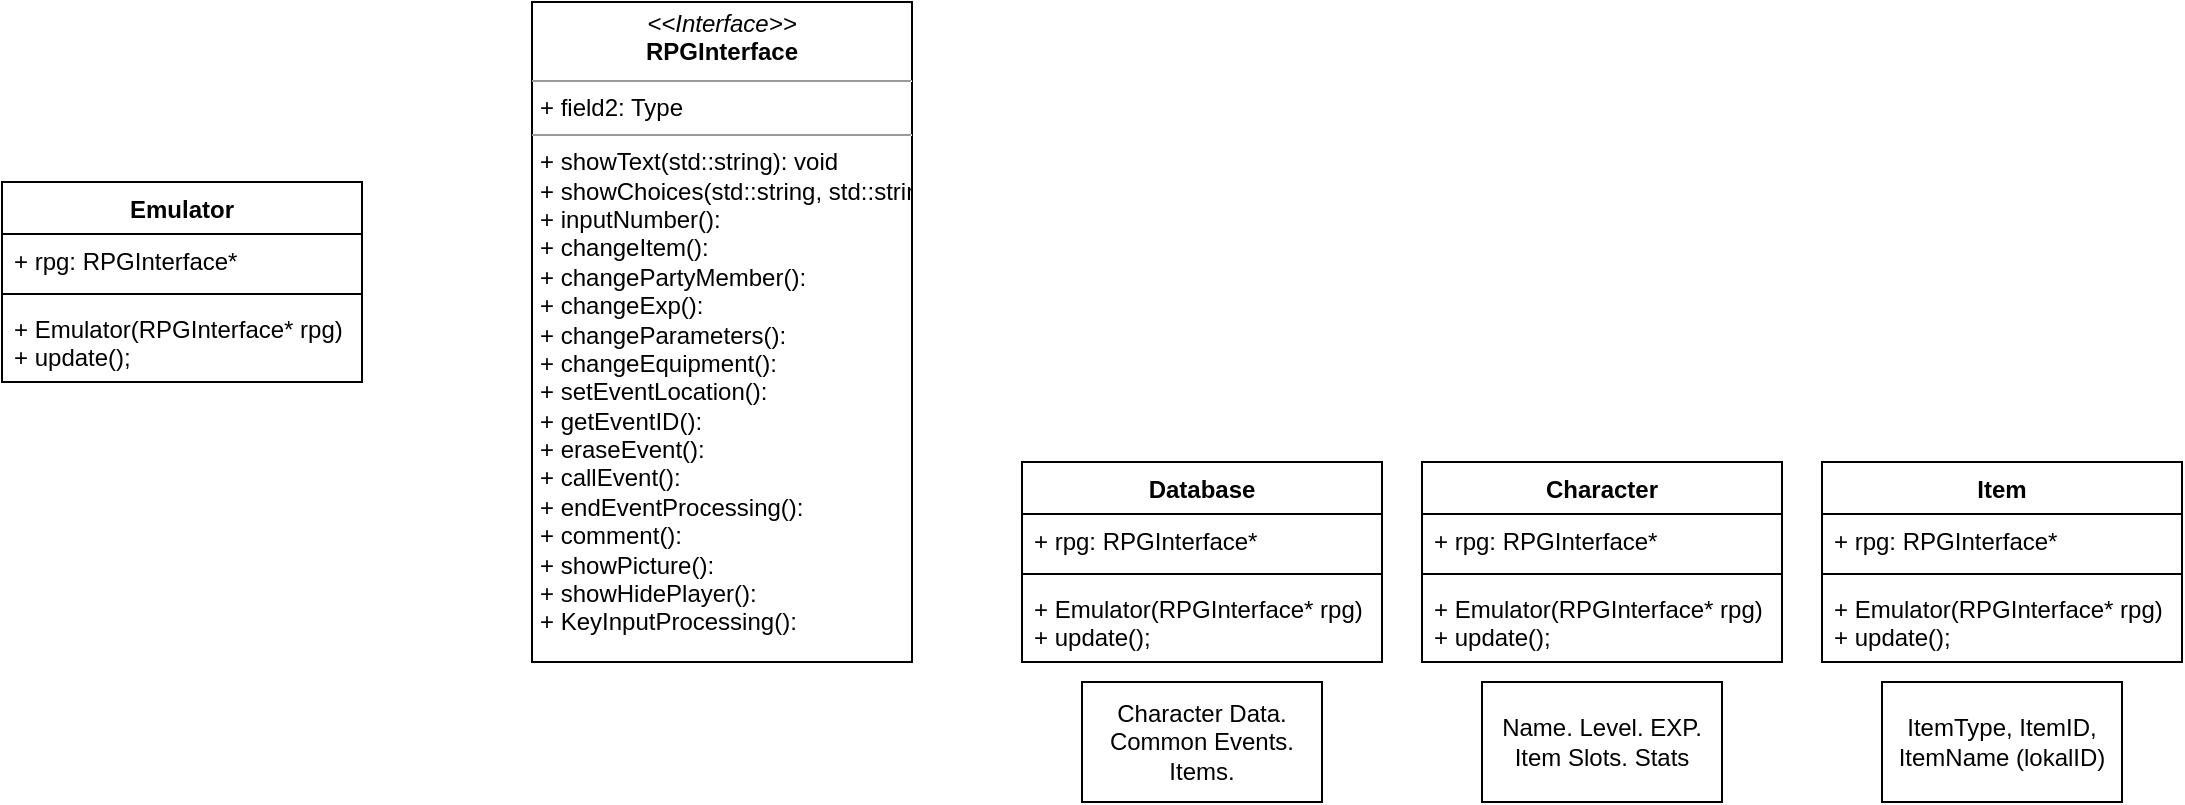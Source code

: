 <mxfile version="19.0.3" type="device"><diagram id="C5RBs43oDa-KdzZeNtuy" name="Page-1"><mxGraphModel dx="1422" dy="868" grid="1" gridSize="10" guides="1" tooltips="1" connect="1" arrows="1" fold="1" page="1" pageScale="1" pageWidth="1169" pageHeight="827" math="0" shadow="0"><root><mxCell id="WIyWlLk6GJQsqaUBKTNV-0"/><mxCell id="WIyWlLk6GJQsqaUBKTNV-1" parent="WIyWlLk6GJQsqaUBKTNV-0"/><mxCell id="TgiOYP9kAdBkJVftvTso-4" value="Emulator" style="swimlane;fontStyle=1;align=center;verticalAlign=top;childLayout=stackLayout;horizontal=1;startSize=26;horizontalStack=0;resizeParent=1;resizeParentMax=0;resizeLast=0;collapsible=1;marginBottom=0;" parent="WIyWlLk6GJQsqaUBKTNV-1" vertex="1"><mxGeometry x="130" y="140" width="180" height="100" as="geometry"/></mxCell><mxCell id="TgiOYP9kAdBkJVftvTso-5" value="+ rpg: RPGInterface*" style="text;strokeColor=none;fillColor=none;align=left;verticalAlign=top;spacingLeft=4;spacingRight=4;overflow=hidden;rotatable=0;points=[[0,0.5],[1,0.5]];portConstraint=eastwest;" parent="TgiOYP9kAdBkJVftvTso-4" vertex="1"><mxGeometry y="26" width="180" height="26" as="geometry"/></mxCell><mxCell id="TgiOYP9kAdBkJVftvTso-6" value="" style="line;strokeWidth=1;fillColor=none;align=left;verticalAlign=middle;spacingTop=-1;spacingLeft=3;spacingRight=3;rotatable=0;labelPosition=right;points=[];portConstraint=eastwest;" parent="TgiOYP9kAdBkJVftvTso-4" vertex="1"><mxGeometry y="52" width="180" height="8" as="geometry"/></mxCell><mxCell id="TgiOYP9kAdBkJVftvTso-7" value="+ Emulator(RPGInterface* rpg)&#10;+ update();" style="text;strokeColor=none;fillColor=none;align=left;verticalAlign=top;spacingLeft=4;spacingRight=4;overflow=hidden;rotatable=0;points=[[0,0.5],[1,0.5]];portConstraint=eastwest;" parent="TgiOYP9kAdBkJVftvTso-4" vertex="1"><mxGeometry y="60" width="180" height="40" as="geometry"/></mxCell><mxCell id="TgiOYP9kAdBkJVftvTso-8" value="&lt;p style=&quot;margin:0px;margin-top:4px;text-align:center;&quot;&gt;&lt;i&gt;&amp;lt;&amp;lt;Interface&amp;gt;&amp;gt;&lt;/i&gt;&lt;br&gt;&lt;b&gt;RPGInterface&lt;/b&gt;&lt;/p&gt;&lt;hr size=&quot;1&quot;&gt;&lt;p style=&quot;margin:0px;margin-left:4px;&quot;&gt;+ field2: Type&lt;/p&gt;&lt;hr size=&quot;1&quot;&gt;&lt;p style=&quot;margin:0px;margin-left:4px;&quot;&gt;+ showText(std::string): void&lt;br&gt;+ showChoices(std::string, std::string, std::string, std::string): void&amp;nbsp;&lt;/p&gt;&lt;p style=&quot;margin:0px;margin-left:4px;&quot;&gt;+ inputNumber():&lt;/p&gt;&lt;p style=&quot;margin:0px;margin-left:4px;&quot;&gt;+ changeItem():&lt;br style=&quot;padding: 0px; margin: 0px;&quot;&gt;+ changePartyMember():&lt;br style=&quot;padding: 0px; margin: 0px;&quot;&gt;+ changeExp():&lt;br style=&quot;padding: 0px; margin: 0px;&quot;&gt;+ changeParameters():&lt;br style=&quot;padding: 0px; margin: 0px;&quot;&gt;+ changeEquipment():&lt;br&gt;&lt;/p&gt;&lt;p style=&quot;margin:0px;margin-left:4px;&quot;&gt;+ setEventLocation():&lt;/p&gt;&lt;p style=&quot;margin:0px;margin-left:4px;&quot;&gt;+ getEventID():&lt;/p&gt;&lt;p style=&quot;margin:0px;margin-left:4px;&quot;&gt;+ eraseEvent():&lt;/p&gt;&lt;p style=&quot;margin:0px;margin-left:4px;&quot;&gt;+ callEvent():&lt;/p&gt;&lt;p style=&quot;margin:0px;margin-left:4px;&quot;&gt;+ endEventProcessing():&lt;/p&gt;&lt;p style=&quot;margin:0px;margin-left:4px;&quot;&gt;+ comment():&lt;/p&gt;&lt;p style=&quot;margin:0px;margin-left:4px;&quot;&gt;+ showPicture():&lt;/p&gt;&lt;p style=&quot;margin:0px;margin-left:4px;&quot;&gt;+ showHidePlayer():&lt;/p&gt;&lt;p style=&quot;margin:0px;margin-left:4px;&quot;&gt;+ KeyInputProcessing():&lt;/p&gt;" style="verticalAlign=top;align=left;overflow=fill;fontSize=12;fontFamily=Helvetica;html=1;" parent="WIyWlLk6GJQsqaUBKTNV-1" vertex="1"><mxGeometry x="395" y="50" width="190" height="330" as="geometry"/></mxCell><mxCell id="mC4B3-205xaRNZ35KBe0-9" value="Database" style="swimlane;fontStyle=1;align=center;verticalAlign=top;childLayout=stackLayout;horizontal=1;startSize=26;horizontalStack=0;resizeParent=1;resizeParentMax=0;resizeLast=0;collapsible=1;marginBottom=0;" vertex="1" parent="WIyWlLk6GJQsqaUBKTNV-1"><mxGeometry x="640" y="280" width="180" height="100" as="geometry"/></mxCell><mxCell id="mC4B3-205xaRNZ35KBe0-10" value="+ rpg: RPGInterface*" style="text;strokeColor=none;fillColor=none;align=left;verticalAlign=top;spacingLeft=4;spacingRight=4;overflow=hidden;rotatable=0;points=[[0,0.5],[1,0.5]];portConstraint=eastwest;" vertex="1" parent="mC4B3-205xaRNZ35KBe0-9"><mxGeometry y="26" width="180" height="26" as="geometry"/></mxCell><mxCell id="mC4B3-205xaRNZ35KBe0-11" value="" style="line;strokeWidth=1;fillColor=none;align=left;verticalAlign=middle;spacingTop=-1;spacingLeft=3;spacingRight=3;rotatable=0;labelPosition=right;points=[];portConstraint=eastwest;" vertex="1" parent="mC4B3-205xaRNZ35KBe0-9"><mxGeometry y="52" width="180" height="8" as="geometry"/></mxCell><mxCell id="mC4B3-205xaRNZ35KBe0-12" value="+ Emulator(RPGInterface* rpg)&#10;+ update();" style="text;strokeColor=none;fillColor=none;align=left;verticalAlign=top;spacingLeft=4;spacingRight=4;overflow=hidden;rotatable=0;points=[[0,0.5],[1,0.5]];portConstraint=eastwest;" vertex="1" parent="mC4B3-205xaRNZ35KBe0-9"><mxGeometry y="60" width="180" height="40" as="geometry"/></mxCell><mxCell id="mC4B3-205xaRNZ35KBe0-14" value="Character Data.&lt;br&gt;Common Events.&lt;br&gt;Items." style="rounded=0;whiteSpace=wrap;html=1;" vertex="1" parent="WIyWlLk6GJQsqaUBKTNV-1"><mxGeometry x="670" y="390" width="120" height="60" as="geometry"/></mxCell><mxCell id="mC4B3-205xaRNZ35KBe0-15" value="Character" style="swimlane;fontStyle=1;align=center;verticalAlign=top;childLayout=stackLayout;horizontal=1;startSize=26;horizontalStack=0;resizeParent=1;resizeParentMax=0;resizeLast=0;collapsible=1;marginBottom=0;" vertex="1" parent="WIyWlLk6GJQsqaUBKTNV-1"><mxGeometry x="840" y="280" width="180" height="100" as="geometry"/></mxCell><mxCell id="mC4B3-205xaRNZ35KBe0-16" value="+ rpg: RPGInterface*" style="text;strokeColor=none;fillColor=none;align=left;verticalAlign=top;spacingLeft=4;spacingRight=4;overflow=hidden;rotatable=0;points=[[0,0.5],[1,0.5]];portConstraint=eastwest;" vertex="1" parent="mC4B3-205xaRNZ35KBe0-15"><mxGeometry y="26" width="180" height="26" as="geometry"/></mxCell><mxCell id="mC4B3-205xaRNZ35KBe0-17" value="" style="line;strokeWidth=1;fillColor=none;align=left;verticalAlign=middle;spacingTop=-1;spacingLeft=3;spacingRight=3;rotatable=0;labelPosition=right;points=[];portConstraint=eastwest;" vertex="1" parent="mC4B3-205xaRNZ35KBe0-15"><mxGeometry y="52" width="180" height="8" as="geometry"/></mxCell><mxCell id="mC4B3-205xaRNZ35KBe0-18" value="+ Emulator(RPGInterface* rpg)&#10;+ update();" style="text;strokeColor=none;fillColor=none;align=left;verticalAlign=top;spacingLeft=4;spacingRight=4;overflow=hidden;rotatable=0;points=[[0,0.5],[1,0.5]];portConstraint=eastwest;" vertex="1" parent="mC4B3-205xaRNZ35KBe0-15"><mxGeometry y="60" width="180" height="40" as="geometry"/></mxCell><mxCell id="mC4B3-205xaRNZ35KBe0-19" value="Name. Level. EXP. Item Slots. Stats" style="rounded=0;whiteSpace=wrap;html=1;" vertex="1" parent="WIyWlLk6GJQsqaUBKTNV-1"><mxGeometry x="870" y="390" width="120" height="60" as="geometry"/></mxCell><mxCell id="mC4B3-205xaRNZ35KBe0-20" value="Item" style="swimlane;fontStyle=1;align=center;verticalAlign=top;childLayout=stackLayout;horizontal=1;startSize=26;horizontalStack=0;resizeParent=1;resizeParentMax=0;resizeLast=0;collapsible=1;marginBottom=0;" vertex="1" parent="WIyWlLk6GJQsqaUBKTNV-1"><mxGeometry x="1040" y="280" width="180" height="100" as="geometry"/></mxCell><mxCell id="mC4B3-205xaRNZ35KBe0-21" value="+ rpg: RPGInterface*" style="text;strokeColor=none;fillColor=none;align=left;verticalAlign=top;spacingLeft=4;spacingRight=4;overflow=hidden;rotatable=0;points=[[0,0.5],[1,0.5]];portConstraint=eastwest;" vertex="1" parent="mC4B3-205xaRNZ35KBe0-20"><mxGeometry y="26" width="180" height="26" as="geometry"/></mxCell><mxCell id="mC4B3-205xaRNZ35KBe0-22" value="" style="line;strokeWidth=1;fillColor=none;align=left;verticalAlign=middle;spacingTop=-1;spacingLeft=3;spacingRight=3;rotatable=0;labelPosition=right;points=[];portConstraint=eastwest;" vertex="1" parent="mC4B3-205xaRNZ35KBe0-20"><mxGeometry y="52" width="180" height="8" as="geometry"/></mxCell><mxCell id="mC4B3-205xaRNZ35KBe0-23" value="+ Emulator(RPGInterface* rpg)&#10;+ update();" style="text;strokeColor=none;fillColor=none;align=left;verticalAlign=top;spacingLeft=4;spacingRight=4;overflow=hidden;rotatable=0;points=[[0,0.5],[1,0.5]];portConstraint=eastwest;" vertex="1" parent="mC4B3-205xaRNZ35KBe0-20"><mxGeometry y="60" width="180" height="40" as="geometry"/></mxCell><mxCell id="mC4B3-205xaRNZ35KBe0-24" value="ItemType, ItemID, ItemName (lokalID)" style="rounded=0;whiteSpace=wrap;html=1;" vertex="1" parent="WIyWlLk6GJQsqaUBKTNV-1"><mxGeometry x="1070" y="390" width="120" height="60" as="geometry"/></mxCell></root></mxGraphModel></diagram></mxfile>